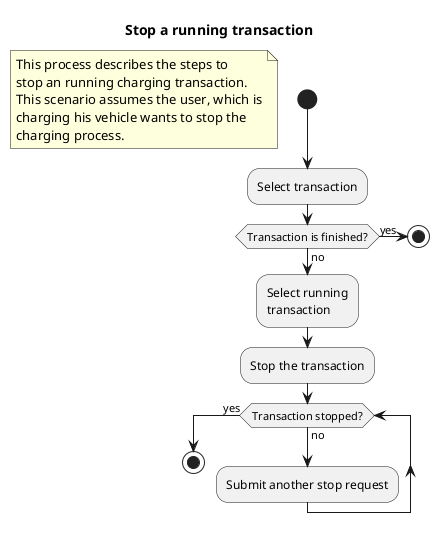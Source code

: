 @startuml

title Stop a running transaction

start

floating note left
    This process describes the steps to
    stop an running charging transaction.
    This scenario assumes the user, which is
    charging his vehicle wants to stop the
    charging process.
end note

:Select transaction;

if (Transaction is finished?) then (yes)
    stop
else (no)
    :Select running\ntransaction;
    :Stop the transaction;
endif

while (Transaction stopped?) is (no)
    :Submit another stop request;
end while (yes)

stop

@enduml